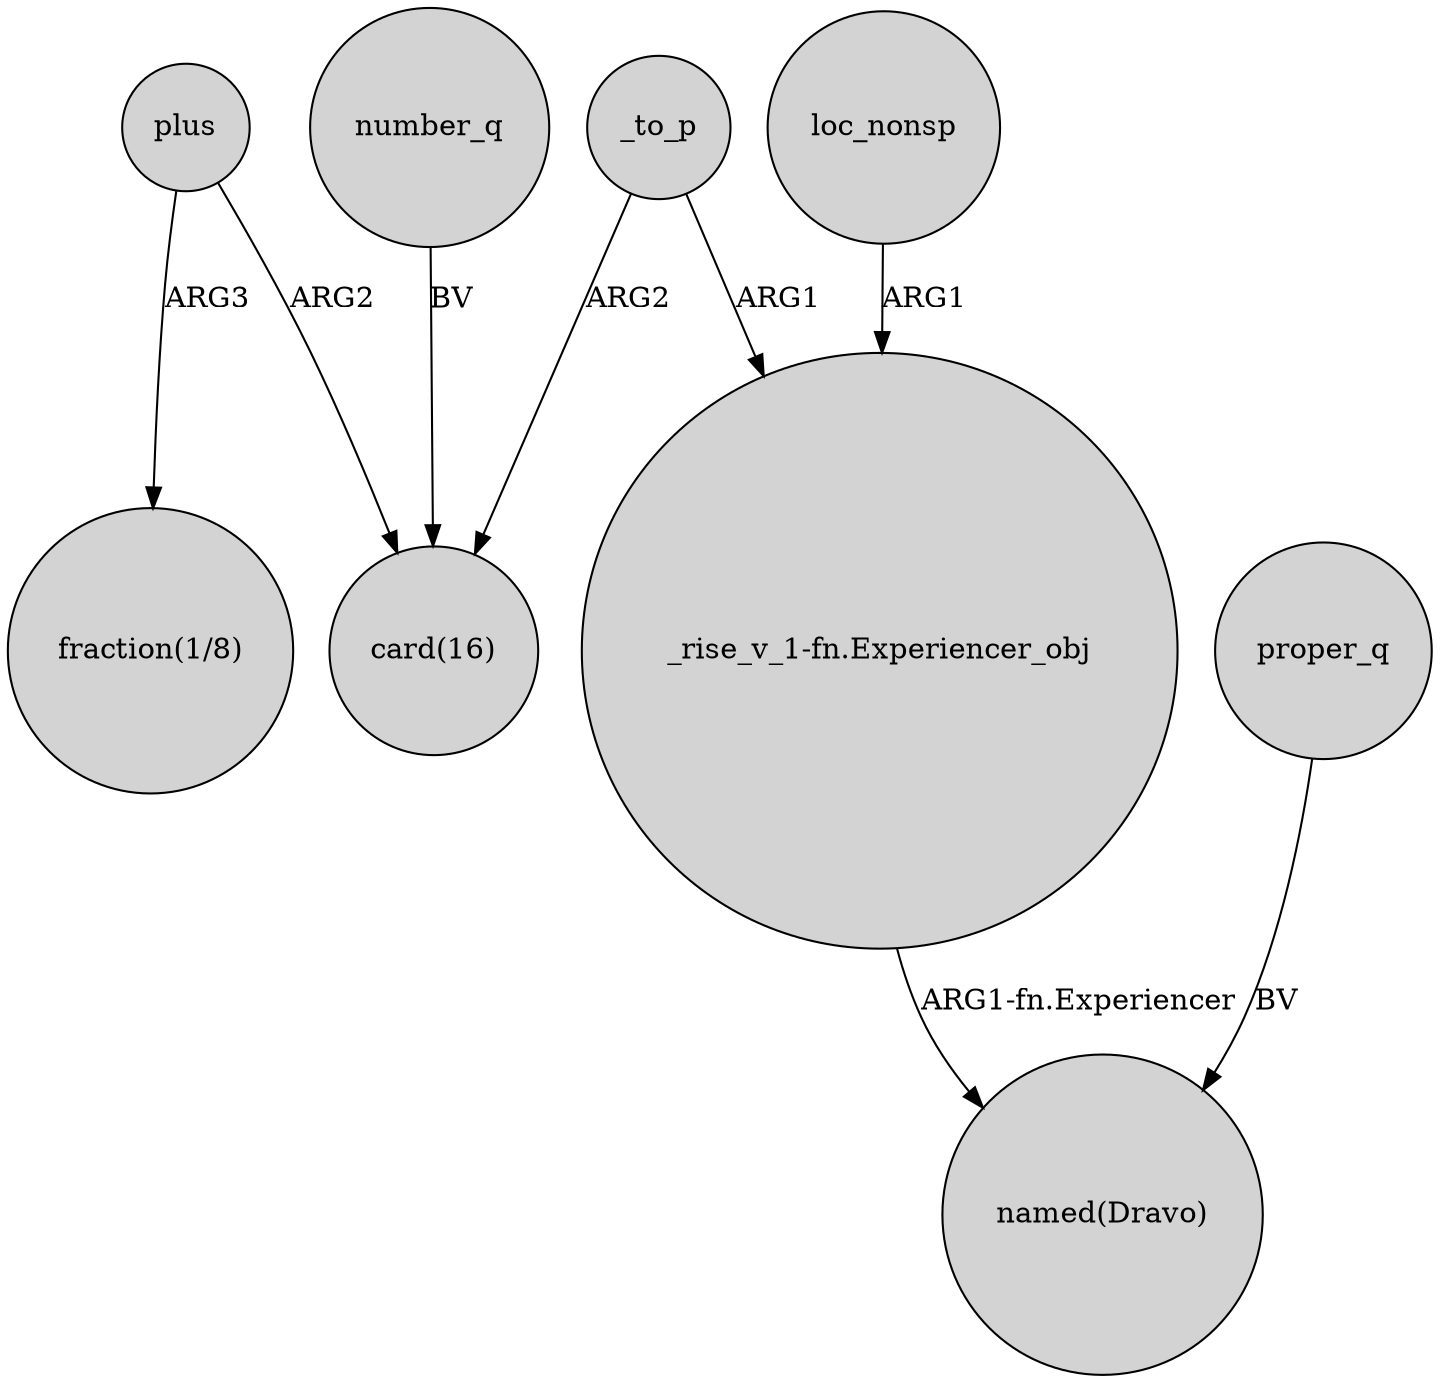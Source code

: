 digraph {
	node [shape=circle style=filled]
	plus -> "card(16)" [label=ARG2]
	_to_p -> "_rise_v_1-fn.Experiencer_obj" [label=ARG1]
	loc_nonsp -> "_rise_v_1-fn.Experiencer_obj" [label=ARG1]
	proper_q -> "named(Dravo)" [label=BV]
	"_rise_v_1-fn.Experiencer_obj" -> "named(Dravo)" [label="ARG1-fn.Experiencer"]
	number_q -> "card(16)" [label=BV]
	plus -> "fraction(1/8)" [label=ARG3]
	_to_p -> "card(16)" [label=ARG2]
}
